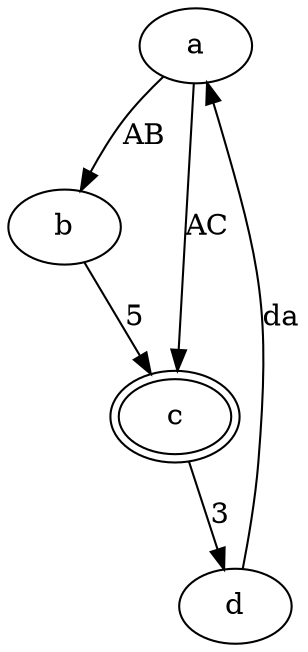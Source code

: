 digraph G2
 {
     a -> b [label=AB];
     a -> c [label=AC];
     c -> d [label=3];
     b -> c [label=5];
     d -> a [label=da];
     c [peripheries=2];
 }
